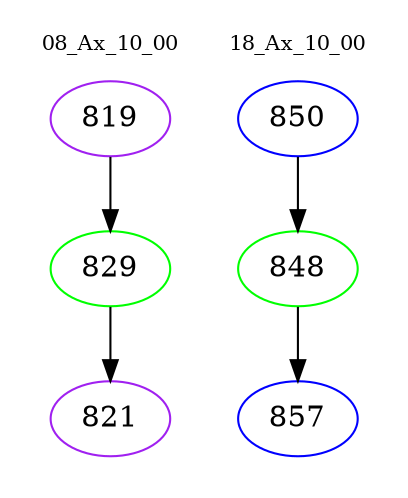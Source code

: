 digraph{
subgraph cluster_0 {
color = white
label = "08_Ax_10_00";
fontsize=10;
T0_819 [label="819", color="purple"]
T0_819 -> T0_829 [color="black"]
T0_829 [label="829", color="green"]
T0_829 -> T0_821 [color="black"]
T0_821 [label="821", color="purple"]
}
subgraph cluster_1 {
color = white
label = "18_Ax_10_00";
fontsize=10;
T1_850 [label="850", color="blue"]
T1_850 -> T1_848 [color="black"]
T1_848 [label="848", color="green"]
T1_848 -> T1_857 [color="black"]
T1_857 [label="857", color="blue"]
}
}
